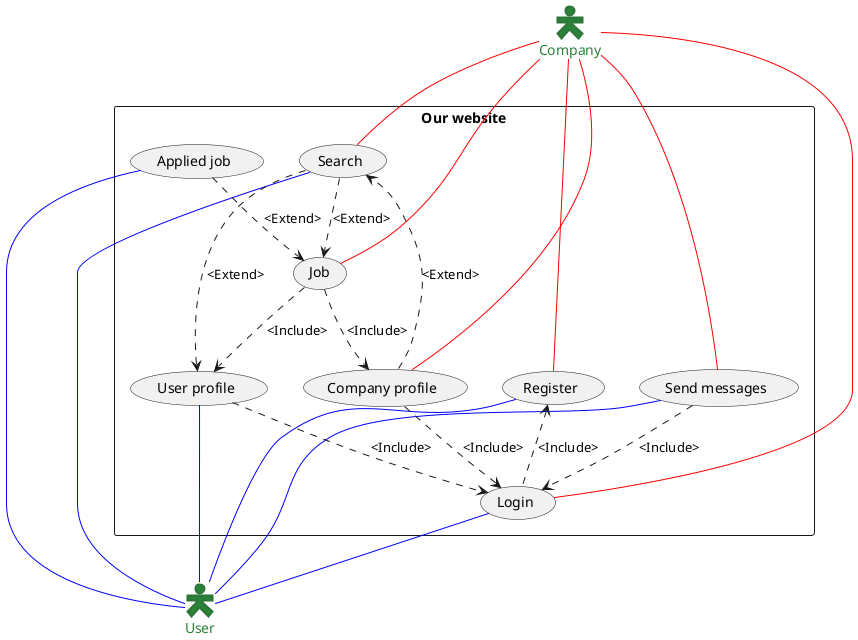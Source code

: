 @startuml
'https://plantuml.com/use-case-diagram
skinparam actorStyle Hollow
' Styling
actor User #2a8238;line:2d7538;line.bold;text:2a8238
actor Company #2a8238;line:2d7538;line.bold;text:2a8238

' The base use cases
rectangle "Our website" {
    ' User
    User -up- (Login) #blue
    User -up- (Register) #blue
    User -up- (Send messages) #blue
    User -up- (Search) #blue
    User -up- (Applied job) #blue
    User -up- (User profile) #blue

    ' Company
    Company -down- (Job) #red
    Company -down- (Login) #red
    Company -down- (Register) #red
    Company -down- (Search) #red
    Company -down- (Company profile) #red
    Company -down- (Send messages) #red

    ' Relationships
    (Login) .up.> (Register) : <Include>
    (Job) .down.> (User profile) : <Include>
    (Applied job) .down.> (Job) : <Extend>
    (Send messages) .down.> (Login) : <Include>
    (Search) .down.> (User profile) : <Extend>
    (Search) .down.> (Job) : <Extend>
    (User profile) .down.> (Login) : <Include>

    (Company profile) .down.> (Login) : <Include>
    (Job) .down.> (Company profile) : <Include>
    (Company profile) .down.> (Search) : <Extend>
}
@enduml
